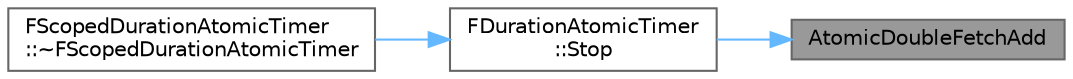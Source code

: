 digraph "AtomicDoubleFetchAdd"
{
 // INTERACTIVE_SVG=YES
 // LATEX_PDF_SIZE
  bgcolor="transparent";
  edge [fontname=Helvetica,fontsize=10,labelfontname=Helvetica,labelfontsize=10];
  node [fontname=Helvetica,fontsize=10,shape=box,height=0.2,width=0.4];
  rankdir="RL";
  Node1 [id="Node000001",label="AtomicDoubleFetchAdd",height=0.2,width=0.4,color="gray40", fillcolor="grey60", style="filled", fontcolor="black",tooltip="Implements the same behavior as std::atomic<double>.fetch_add(double Delta), which is only available ..."];
  Node1 -> Node2 [id="edge1_Node000001_Node000002",dir="back",color="steelblue1",style="solid",tooltip=" "];
  Node2 [id="Node000002",label="FDurationAtomicTimer\l::Stop",height=0.2,width=0.4,color="grey40", fillcolor="white", style="filled",URL="$dc/d08/classFDurationAtomicTimer.html#a11217fce842da80a8b00e7e9ae61c9ab",tooltip=" "];
  Node2 -> Node3 [id="edge2_Node000002_Node000003",dir="back",color="steelblue1",style="solid",tooltip=" "];
  Node3 [id="Node000003",label="FScopedDurationAtomicTimer\l::~FScopedDurationAtomicTimer",height=0.2,width=0.4,color="grey40", fillcolor="white", style="filled",URL="$d7/da6/classFScopedDurationAtomicTimer.html#ac6b2bb02b632974ad3dc1780941a379d",tooltip="Dtor, updating seconds with time delta."];
}

